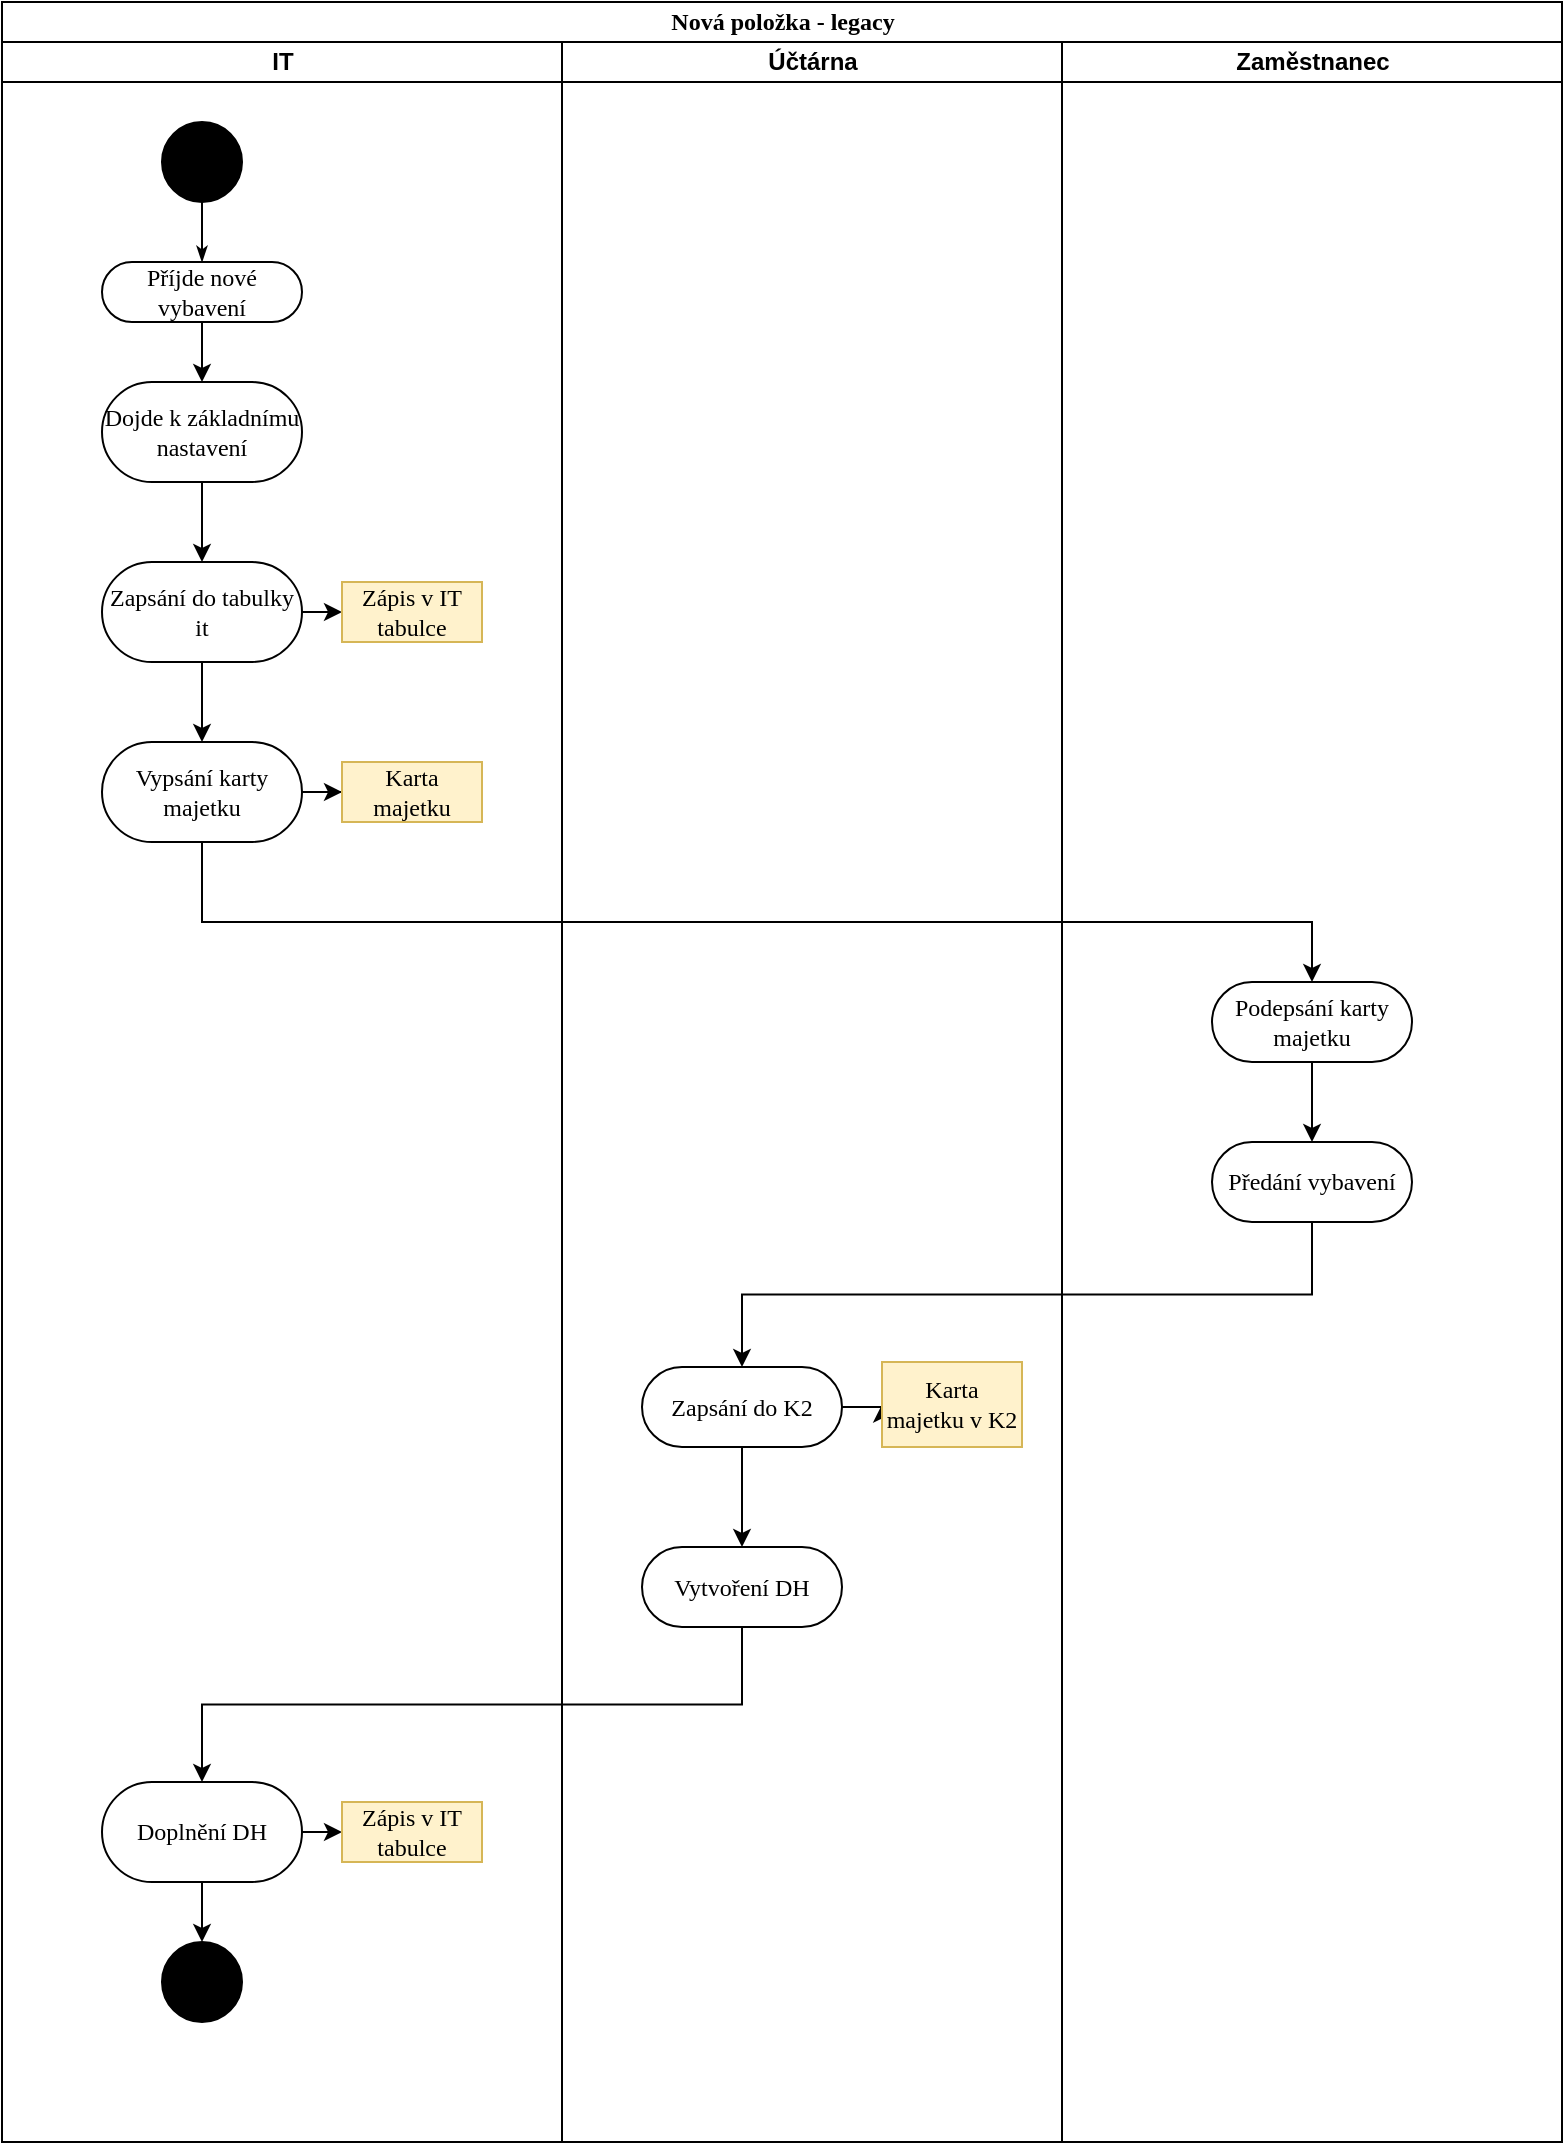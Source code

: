 <mxfile version="24.2.1" type="github" pages="2">
  <diagram name="Nová položka - legacy" id="0783ab3e-0a74-02c8-0abd-f7b4e66b4bec">
    <mxGraphModel dx="2074" dy="1098" grid="1" gridSize="10" guides="1" tooltips="1" connect="1" arrows="1" fold="1" page="1" pageScale="1" pageWidth="850" pageHeight="1100" background="none" math="0" shadow="0">
      <root>
        <mxCell id="0" />
        <mxCell id="1" parent="0" />
        <mxCell id="1c1d494c118603dd-1" value="Nová položka - legacy" style="swimlane;html=1;childLayout=stackLayout;startSize=20;rounded=0;shadow=0;comic=0;labelBackgroundColor=none;strokeWidth=1;fontFamily=Verdana;fontSize=12;align=center;" parent="1" vertex="1">
          <mxGeometry x="40" y="20" width="780" height="1070" as="geometry" />
        </mxCell>
        <mxCell id="1c1d494c118603dd-2" value="IT" style="swimlane;html=1;startSize=20;" parent="1c1d494c118603dd-1" vertex="1">
          <mxGeometry y="20" width="280" height="1050" as="geometry" />
        </mxCell>
        <mxCell id="60571a20871a0731-4" value="" style="ellipse;whiteSpace=wrap;html=1;rounded=0;shadow=0;comic=0;labelBackgroundColor=none;strokeWidth=1;fillColor=#000000;fontFamily=Verdana;fontSize=12;align=center;" parent="1c1d494c118603dd-2" vertex="1">
          <mxGeometry x="80" y="40" width="40" height="40" as="geometry" />
        </mxCell>
        <mxCell id="WVPvbf7FzlAn0PAtydQu-21" style="edgeStyle=orthogonalEdgeStyle;rounded=0;orthogonalLoop=1;jettySize=auto;html=1;exitX=0.5;exitY=1;exitDx=0;exitDy=0;" parent="1c1d494c118603dd-2" source="60571a20871a0731-8" target="WVPvbf7FzlAn0PAtydQu-20" edge="1">
          <mxGeometry relative="1" as="geometry" />
        </mxCell>
        <mxCell id="60571a20871a0731-8" value="Příjde nové vybavení" style="rounded=1;whiteSpace=wrap;html=1;shadow=0;comic=0;labelBackgroundColor=none;strokeWidth=1;fontFamily=Verdana;fontSize=12;align=center;arcSize=50;" parent="1c1d494c118603dd-2" vertex="1">
          <mxGeometry x="50" y="110" width="100" height="30" as="geometry" />
        </mxCell>
        <mxCell id="1c1d494c118603dd-27" style="edgeStyle=orthogonalEdgeStyle;rounded=0;html=1;labelBackgroundColor=none;startArrow=none;startFill=0;startSize=5;endArrow=classicThin;endFill=1;endSize=5;jettySize=auto;orthogonalLoop=1;strokeWidth=1;fontFamily=Verdana;fontSize=12" parent="1c1d494c118603dd-2" source="60571a20871a0731-4" target="60571a20871a0731-8" edge="1">
          <mxGeometry relative="1" as="geometry" />
        </mxCell>
        <mxCell id="WVPvbf7FzlAn0PAtydQu-39" style="edgeStyle=orthogonalEdgeStyle;rounded=0;orthogonalLoop=1;jettySize=auto;html=1;exitX=0.5;exitY=1;exitDx=0;exitDy=0;entryX=0.5;entryY=0;entryDx=0;entryDy=0;" parent="1c1d494c118603dd-2" source="WVPvbf7FzlAn0PAtydQu-20" target="WVPvbf7FzlAn0PAtydQu-38" edge="1">
          <mxGeometry relative="1" as="geometry" />
        </mxCell>
        <mxCell id="WVPvbf7FzlAn0PAtydQu-20" value="Dojde k základnímu nastavení" style="rounded=1;whiteSpace=wrap;html=1;shadow=0;comic=0;labelBackgroundColor=none;strokeWidth=1;fontFamily=Verdana;fontSize=12;align=center;arcSize=50;" parent="1c1d494c118603dd-2" vertex="1">
          <mxGeometry x="50" y="170" width="100" height="50" as="geometry" />
        </mxCell>
        <mxCell id="WVPvbf7FzlAn0PAtydQu-24" style="edgeStyle=orthogonalEdgeStyle;rounded=0;orthogonalLoop=1;jettySize=auto;html=1;entryX=0;entryY=0.5;entryDx=0;entryDy=0;" parent="1c1d494c118603dd-2" source="WVPvbf7FzlAn0PAtydQu-22" target="1c1d494c118603dd-15" edge="1">
          <mxGeometry relative="1" as="geometry" />
        </mxCell>
        <mxCell id="WVPvbf7FzlAn0PAtydQu-22" value="Vypsání karty majetku" style="rounded=1;whiteSpace=wrap;html=1;shadow=0;comic=0;labelBackgroundColor=none;strokeWidth=1;fontFamily=Verdana;fontSize=12;align=center;arcSize=50;" parent="1c1d494c118603dd-2" vertex="1">
          <mxGeometry x="50" y="350" width="100" height="50" as="geometry" />
        </mxCell>
        <mxCell id="1c1d494c118603dd-15" value="Karta majetku" style="rounded=0;whiteSpace=wrap;html=1;shadow=0;comic=0;labelBackgroundColor=none;strokeWidth=1;fontFamily=Verdana;fontSize=12;align=center;arcSize=50;fillColor=#fff2cc;strokeColor=#d6b656;" parent="1c1d494c118603dd-2" vertex="1">
          <mxGeometry x="170" y="360" width="70" height="30" as="geometry" />
        </mxCell>
        <mxCell id="WVPvbf7FzlAn0PAtydQu-41" style="edgeStyle=orthogonalEdgeStyle;rounded=0;orthogonalLoop=1;jettySize=auto;html=1;exitX=1;exitY=0.5;exitDx=0;exitDy=0;entryX=0;entryY=0.5;entryDx=0;entryDy=0;" parent="1c1d494c118603dd-2" source="WVPvbf7FzlAn0PAtydQu-38" target="WVPvbf7FzlAn0PAtydQu-40" edge="1">
          <mxGeometry relative="1" as="geometry" />
        </mxCell>
        <mxCell id="WVPvbf7FzlAn0PAtydQu-42" style="edgeStyle=orthogonalEdgeStyle;rounded=0;orthogonalLoop=1;jettySize=auto;html=1;exitX=0.5;exitY=1;exitDx=0;exitDy=0;" parent="1c1d494c118603dd-2" source="WVPvbf7FzlAn0PAtydQu-38" target="WVPvbf7FzlAn0PAtydQu-22" edge="1">
          <mxGeometry relative="1" as="geometry" />
        </mxCell>
        <mxCell id="WVPvbf7FzlAn0PAtydQu-38" value="Zapsání do tabulky it" style="rounded=1;whiteSpace=wrap;html=1;shadow=0;comic=0;labelBackgroundColor=none;strokeWidth=1;fontFamily=Verdana;fontSize=12;align=center;arcSize=50;" parent="1c1d494c118603dd-2" vertex="1">
          <mxGeometry x="50" y="260" width="100" height="50" as="geometry" />
        </mxCell>
        <mxCell id="WVPvbf7FzlAn0PAtydQu-40" value="Zápis v IT tabulce" style="rounded=0;whiteSpace=wrap;html=1;shadow=0;comic=0;labelBackgroundColor=none;strokeWidth=1;fontFamily=Verdana;fontSize=12;align=center;arcSize=50;fillColor=#fff2cc;strokeColor=#d6b656;" parent="1c1d494c118603dd-2" vertex="1">
          <mxGeometry x="170" y="270" width="70" height="30" as="geometry" />
        </mxCell>
        <mxCell id="WVPvbf7FzlAn0PAtydQu-55" style="edgeStyle=orthogonalEdgeStyle;rounded=0;orthogonalLoop=1;jettySize=auto;html=1;exitX=1;exitY=0.5;exitDx=0;exitDy=0;entryX=0;entryY=0.5;entryDx=0;entryDy=0;" parent="1c1d494c118603dd-2" source="WVPvbf7FzlAn0PAtydQu-51" target="WVPvbf7FzlAn0PAtydQu-54" edge="1">
          <mxGeometry relative="1" as="geometry" />
        </mxCell>
        <mxCell id="WVPvbf7FzlAn0PAtydQu-57" style="edgeStyle=orthogonalEdgeStyle;rounded=0;orthogonalLoop=1;jettySize=auto;html=1;exitX=0.5;exitY=1;exitDx=0;exitDy=0;entryX=0.5;entryY=0;entryDx=0;entryDy=0;" parent="1c1d494c118603dd-2" source="WVPvbf7FzlAn0PAtydQu-51" target="WVPvbf7FzlAn0PAtydQu-56" edge="1">
          <mxGeometry relative="1" as="geometry" />
        </mxCell>
        <mxCell id="WVPvbf7FzlAn0PAtydQu-51" value="Doplnění DH" style="rounded=1;whiteSpace=wrap;html=1;shadow=0;comic=0;labelBackgroundColor=none;strokeWidth=1;fontFamily=Verdana;fontSize=12;align=center;arcSize=50;" parent="1c1d494c118603dd-2" vertex="1">
          <mxGeometry x="50" y="870" width="100" height="50" as="geometry" />
        </mxCell>
        <mxCell id="WVPvbf7FzlAn0PAtydQu-54" value="Zápis v IT tabulce" style="rounded=0;whiteSpace=wrap;html=1;shadow=0;comic=0;labelBackgroundColor=none;strokeWidth=1;fontFamily=Verdana;fontSize=12;align=center;arcSize=50;fillColor=#fff2cc;strokeColor=#d6b656;" parent="1c1d494c118603dd-2" vertex="1">
          <mxGeometry x="170" y="880" width="70" height="30" as="geometry" />
        </mxCell>
        <mxCell id="WVPvbf7FzlAn0PAtydQu-56" value="" style="ellipse;whiteSpace=wrap;html=1;rounded=0;shadow=0;comic=0;labelBackgroundColor=none;strokeWidth=1;fillColor=#000000;fontFamily=Verdana;fontSize=12;align=center;" parent="1c1d494c118603dd-2" vertex="1">
          <mxGeometry x="80" y="950" width="40" height="40" as="geometry" />
        </mxCell>
        <mxCell id="1c1d494c118603dd-3" value="Účtárna" style="swimlane;html=1;startSize=20;" parent="1c1d494c118603dd-1" vertex="1">
          <mxGeometry x="280" y="20" width="250" height="1050" as="geometry" />
        </mxCell>
        <mxCell id="WVPvbf7FzlAn0PAtydQu-49" style="edgeStyle=orthogonalEdgeStyle;rounded=0;orthogonalLoop=1;jettySize=auto;html=1;exitX=1;exitY=0.5;exitDx=0;exitDy=0;entryX=0;entryY=0.5;entryDx=0;entryDy=0;" parent="1c1d494c118603dd-3" source="WVPvbf7FzlAn0PAtydQu-30" target="WVPvbf7FzlAn0PAtydQu-31" edge="1">
          <mxGeometry relative="1" as="geometry" />
        </mxCell>
        <mxCell id="WVPvbf7FzlAn0PAtydQu-30" value="Zapsání do K2" style="rounded=1;whiteSpace=wrap;html=1;shadow=0;comic=0;labelBackgroundColor=none;strokeWidth=1;fontFamily=Verdana;fontSize=12;align=center;arcSize=50;" parent="1c1d494c118603dd-3" vertex="1">
          <mxGeometry x="40" y="662.5" width="100" height="40" as="geometry" />
        </mxCell>
        <mxCell id="WVPvbf7FzlAn0PAtydQu-31" value="Karta majetku v K2" style="rounded=0;whiteSpace=wrap;html=1;shadow=0;comic=0;labelBackgroundColor=none;strokeWidth=1;fontFamily=Verdana;fontSize=12;align=center;arcSize=50;fillColor=#fff2cc;strokeColor=#d6b656;" parent="1c1d494c118603dd-3" vertex="1">
          <mxGeometry x="160" y="660" width="70" height="42.5" as="geometry" />
        </mxCell>
        <mxCell id="WVPvbf7FzlAn0PAtydQu-34" value="Vytvoření DH" style="rounded=1;whiteSpace=wrap;html=1;shadow=0;comic=0;labelBackgroundColor=none;strokeWidth=1;fontFamily=Verdana;fontSize=12;align=center;arcSize=50;" parent="1c1d494c118603dd-3" vertex="1">
          <mxGeometry x="40" y="752.5" width="100" height="40" as="geometry" />
        </mxCell>
        <mxCell id="WVPvbf7FzlAn0PAtydQu-44" style="edgeStyle=orthogonalEdgeStyle;rounded=0;orthogonalLoop=1;jettySize=auto;html=1;exitX=0.5;exitY=1;exitDx=0;exitDy=0;entryX=0.5;entryY=0;entryDx=0;entryDy=0;" parent="1c1d494c118603dd-3" source="WVPvbf7FzlAn0PAtydQu-30" target="WVPvbf7FzlAn0PAtydQu-34" edge="1">
          <mxGeometry relative="1" as="geometry" />
        </mxCell>
        <mxCell id="1c1d494c118603dd-4" value="Zaměstnanec" style="swimlane;html=1;startSize=20;" parent="1c1d494c118603dd-1" vertex="1">
          <mxGeometry x="530" y="20" width="250" height="1050" as="geometry" />
        </mxCell>
        <mxCell id="WVPvbf7FzlAn0PAtydQu-46" style="edgeStyle=orthogonalEdgeStyle;rounded=0;orthogonalLoop=1;jettySize=auto;html=1;exitX=0.5;exitY=1;exitDx=0;exitDy=0;entryX=0.5;entryY=0;entryDx=0;entryDy=0;" parent="1c1d494c118603dd-4" source="WVPvbf7FzlAn0PAtydQu-26" target="WVPvbf7FzlAn0PAtydQu-45" edge="1">
          <mxGeometry relative="1" as="geometry" />
        </mxCell>
        <mxCell id="WVPvbf7FzlAn0PAtydQu-26" value="Podepsání karty majetku" style="rounded=1;whiteSpace=wrap;html=1;shadow=0;comic=0;labelBackgroundColor=none;strokeWidth=1;fontFamily=Verdana;fontSize=12;align=center;arcSize=50;" parent="1c1d494c118603dd-4" vertex="1">
          <mxGeometry x="75" y="470" width="100" height="40" as="geometry" />
        </mxCell>
        <mxCell id="WVPvbf7FzlAn0PAtydQu-45" value="Předání vybavení" style="rounded=1;whiteSpace=wrap;html=1;shadow=0;comic=0;labelBackgroundColor=none;strokeWidth=1;fontFamily=Verdana;fontSize=12;align=center;arcSize=50;" parent="1c1d494c118603dd-4" vertex="1">
          <mxGeometry x="75" y="550" width="100" height="40" as="geometry" />
        </mxCell>
        <mxCell id="WVPvbf7FzlAn0PAtydQu-27" style="edgeStyle=orthogonalEdgeStyle;rounded=0;orthogonalLoop=1;jettySize=auto;html=1;exitX=0.5;exitY=1;exitDx=0;exitDy=0;entryX=0.5;entryY=0;entryDx=0;entryDy=0;" parent="1c1d494c118603dd-1" source="WVPvbf7FzlAn0PAtydQu-22" target="WVPvbf7FzlAn0PAtydQu-26" edge="1">
          <mxGeometry relative="1" as="geometry">
            <mxPoint x="660" y="370" as="targetPoint" />
            <Array as="points">
              <mxPoint x="100" y="460" />
              <mxPoint x="655" y="460" />
            </Array>
          </mxGeometry>
        </mxCell>
        <mxCell id="WVPvbf7FzlAn0PAtydQu-47" style="edgeStyle=orthogonalEdgeStyle;rounded=0;orthogonalLoop=1;jettySize=auto;html=1;exitX=0.5;exitY=1;exitDx=0;exitDy=0;" parent="1c1d494c118603dd-1" source="WVPvbf7FzlAn0PAtydQu-45" target="WVPvbf7FzlAn0PAtydQu-30" edge="1">
          <mxGeometry relative="1" as="geometry" />
        </mxCell>
        <mxCell id="WVPvbf7FzlAn0PAtydQu-52" style="edgeStyle=orthogonalEdgeStyle;rounded=0;orthogonalLoop=1;jettySize=auto;html=1;exitX=0.5;exitY=1;exitDx=0;exitDy=0;" parent="1c1d494c118603dd-1" source="WVPvbf7FzlAn0PAtydQu-34" target="WVPvbf7FzlAn0PAtydQu-51" edge="1">
          <mxGeometry relative="1" as="geometry" />
        </mxCell>
      </root>
    </mxGraphModel>
  </diagram>
  <diagram id="v9m1lkp-MerkRdIZIUCS" name="Nová položka - nová">
    <mxGraphModel dx="2074" dy="1098" grid="1" gridSize="10" guides="1" tooltips="1" connect="1" arrows="1" fold="1" page="1" pageScale="1" pageWidth="827" pageHeight="1169" math="0" shadow="0">
      <root>
        <mxCell id="0" />
        <mxCell id="1" parent="0" />
        <mxCell id="EDF4ep38qkEZsNsle0V6-1" value="Nová položka" style="swimlane;html=1;childLayout=stackLayout;startSize=20;rounded=0;shadow=0;comic=0;labelBackgroundColor=none;strokeWidth=1;fontFamily=Verdana;fontSize=12;align=center;" vertex="1" parent="1">
          <mxGeometry x="20" y="20" width="780" height="1070" as="geometry" />
        </mxCell>
        <mxCell id="EDF4ep38qkEZsNsle0V6-2" value="IT" style="swimlane;html=1;startSize=20;" vertex="1" parent="EDF4ep38qkEZsNsle0V6-1">
          <mxGeometry y="20" width="280" height="1050" as="geometry" />
        </mxCell>
        <mxCell id="EDF4ep38qkEZsNsle0V6-3" value="" style="ellipse;whiteSpace=wrap;html=1;rounded=0;shadow=0;comic=0;labelBackgroundColor=none;strokeWidth=1;fillColor=#000000;fontFamily=Verdana;fontSize=12;align=center;" vertex="1" parent="EDF4ep38qkEZsNsle0V6-2">
          <mxGeometry x="80" y="40" width="40" height="40" as="geometry" />
        </mxCell>
        <mxCell id="EDF4ep38qkEZsNsle0V6-4" style="edgeStyle=orthogonalEdgeStyle;rounded=0;orthogonalLoop=1;jettySize=auto;html=1;exitX=0.5;exitY=1;exitDx=0;exitDy=0;" edge="1" parent="EDF4ep38qkEZsNsle0V6-2" source="EDF4ep38qkEZsNsle0V6-5" target="EDF4ep38qkEZsNsle0V6-8">
          <mxGeometry relative="1" as="geometry" />
        </mxCell>
        <mxCell id="EDF4ep38qkEZsNsle0V6-5" value="Příjde nové vybavení" style="rounded=1;whiteSpace=wrap;html=1;shadow=0;comic=0;labelBackgroundColor=none;strokeWidth=1;fontFamily=Verdana;fontSize=12;align=center;arcSize=50;" vertex="1" parent="EDF4ep38qkEZsNsle0V6-2">
          <mxGeometry x="50" y="110" width="100" height="30" as="geometry" />
        </mxCell>
        <mxCell id="EDF4ep38qkEZsNsle0V6-6" style="edgeStyle=orthogonalEdgeStyle;rounded=0;html=1;labelBackgroundColor=none;startArrow=none;startFill=0;startSize=5;endArrow=classicThin;endFill=1;endSize=5;jettySize=auto;orthogonalLoop=1;strokeWidth=1;fontFamily=Verdana;fontSize=12" edge="1" parent="EDF4ep38qkEZsNsle0V6-2" source="EDF4ep38qkEZsNsle0V6-3" target="EDF4ep38qkEZsNsle0V6-5">
          <mxGeometry relative="1" as="geometry" />
        </mxCell>
        <mxCell id="EDF4ep38qkEZsNsle0V6-7" style="edgeStyle=orthogonalEdgeStyle;rounded=0;orthogonalLoop=1;jettySize=auto;html=1;exitX=0.5;exitY=1;exitDx=0;exitDy=0;entryX=0.5;entryY=0;entryDx=0;entryDy=0;" edge="1" parent="EDF4ep38qkEZsNsle0V6-2" source="EDF4ep38qkEZsNsle0V6-8" target="EDF4ep38qkEZsNsle0V6-14">
          <mxGeometry relative="1" as="geometry" />
        </mxCell>
        <mxCell id="EDF4ep38qkEZsNsle0V6-8" value="Dojde k základnímu nastavení" style="rounded=1;whiteSpace=wrap;html=1;shadow=0;comic=0;labelBackgroundColor=none;strokeWidth=1;fontFamily=Verdana;fontSize=12;align=center;arcSize=50;" vertex="1" parent="EDF4ep38qkEZsNsle0V6-2">
          <mxGeometry x="50" y="170" width="100" height="50" as="geometry" />
        </mxCell>
        <mxCell id="EDF4ep38qkEZsNsle0V6-12" style="edgeStyle=orthogonalEdgeStyle;rounded=0;orthogonalLoop=1;jettySize=auto;html=1;exitX=1;exitY=0.5;exitDx=0;exitDy=0;entryX=0;entryY=0.5;entryDx=0;entryDy=0;" edge="1" parent="EDF4ep38qkEZsNsle0V6-2" source="EDF4ep38qkEZsNsle0V6-14" target="EDF4ep38qkEZsNsle0V6-15">
          <mxGeometry relative="1" as="geometry" />
        </mxCell>
        <mxCell id="EDF4ep38qkEZsNsle0V6-13" style="edgeStyle=orthogonalEdgeStyle;rounded=0;orthogonalLoop=1;jettySize=auto;html=1;exitX=0.5;exitY=1;exitDx=0;exitDy=0;" edge="1" parent="EDF4ep38qkEZsNsle0V6-2" source="EDF4ep38qkEZsNsle0V6-14">
          <mxGeometry relative="1" as="geometry">
            <mxPoint x="100" y="350" as="targetPoint" />
          </mxGeometry>
        </mxCell>
        <mxCell id="EDF4ep38qkEZsNsle0V6-14" value="Zapsání do intranetu" style="rounded=1;whiteSpace=wrap;html=1;shadow=0;comic=0;labelBackgroundColor=none;strokeWidth=1;fontFamily=Verdana;fontSize=12;align=center;arcSize=50;" vertex="1" parent="EDF4ep38qkEZsNsle0V6-2">
          <mxGeometry x="50" y="260" width="100" height="50" as="geometry" />
        </mxCell>
        <mxCell id="EDF4ep38qkEZsNsle0V6-15" value="Položka v intranetu" style="rounded=0;whiteSpace=wrap;html=1;shadow=0;comic=0;labelBackgroundColor=none;strokeWidth=1;fontFamily=Verdana;fontSize=12;align=center;arcSize=50;fillColor=#fff2cc;strokeColor=#d6b656;" vertex="1" parent="EDF4ep38qkEZsNsle0V6-2">
          <mxGeometry x="180" y="260" width="70" height="50" as="geometry" />
        </mxCell>
        <mxCell id="VFEpxIwsUdbL5lqI4EWk-6" style="edgeStyle=orthogonalEdgeStyle;rounded=0;orthogonalLoop=1;jettySize=auto;html=1;exitX=0.5;exitY=1;exitDx=0;exitDy=0;" edge="1" parent="EDF4ep38qkEZsNsle0V6-2" source="VFEpxIwsUdbL5lqI4EWk-1">
          <mxGeometry relative="1" as="geometry">
            <mxPoint x="100" y="600" as="targetPoint" />
          </mxGeometry>
        </mxCell>
        <mxCell id="VFEpxIwsUdbL5lqI4EWk-1" value="Poslat položku k založení na účtárnu" style="rounded=1;whiteSpace=wrap;html=1;shadow=0;comic=0;labelBackgroundColor=none;strokeWidth=1;fontFamily=Verdana;fontSize=12;align=center;arcSize=50;" vertex="1" parent="EDF4ep38qkEZsNsle0V6-2">
          <mxGeometry x="40" y="350" width="120" height="50" as="geometry" />
        </mxCell>
        <mxCell id="EDF4ep38qkEZsNsle0V6-21" value="Účtárna" style="swimlane;html=1;startSize=20;" vertex="1" parent="EDF4ep38qkEZsNsle0V6-1">
          <mxGeometry x="280" y="20" width="250" height="1050" as="geometry" />
        </mxCell>
        <mxCell id="VFEpxIwsUdbL5lqI4EWk-4" value="Přišel email na účtárnu" style="rounded=1;whiteSpace=wrap;html=1;shadow=0;comic=0;labelBackgroundColor=none;strokeWidth=1;fontFamily=Verdana;fontSize=12;align=center;arcSize=50;" vertex="1" parent="EDF4ep38qkEZsNsle0V6-21">
          <mxGeometry x="64" y="350" width="100" height="50" as="geometry" />
        </mxCell>
        <mxCell id="EDF4ep38qkEZsNsle0V6-27" value="Zaměstnanec" style="swimlane;html=1;startSize=20;" vertex="1" parent="EDF4ep38qkEZsNsle0V6-1">
          <mxGeometry x="530" y="20" width="250" height="1050" as="geometry" />
        </mxCell>
        <mxCell id="VFEpxIwsUdbL5lqI4EWk-5" style="edgeStyle=orthogonalEdgeStyle;rounded=0;orthogonalLoop=1;jettySize=auto;html=1;exitX=1;exitY=0.5;exitDx=0;exitDy=0;entryX=0;entryY=0.5;entryDx=0;entryDy=0;" edge="1" parent="EDF4ep38qkEZsNsle0V6-1" source="VFEpxIwsUdbL5lqI4EWk-1" target="VFEpxIwsUdbL5lqI4EWk-4">
          <mxGeometry relative="1" as="geometry" />
        </mxCell>
      </root>
    </mxGraphModel>
  </diagram>
</mxfile>
